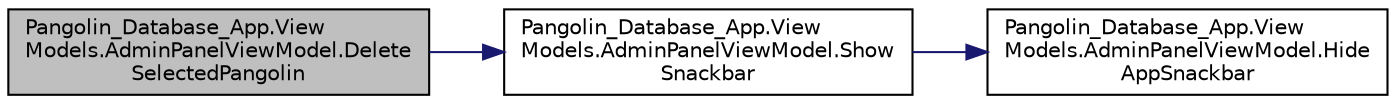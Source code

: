digraph "Pangolin_Database_App.ViewModels.AdminPanelViewModel.DeleteSelectedPangolin"
{
 // LATEX_PDF_SIZE
  edge [fontname="Helvetica",fontsize="10",labelfontname="Helvetica",labelfontsize="10"];
  node [fontname="Helvetica",fontsize="10",shape=record];
  rankdir="LR";
  Node1 [label="Pangolin_Database_App.View\lModels.AdminPanelViewModel.Delete\lSelectedPangolin",height=0.2,width=0.4,color="black", fillcolor="grey75", style="filled", fontcolor="black",tooltip=" "];
  Node1 -> Node2 [color="midnightblue",fontsize="10",style="solid"];
  Node2 [label="Pangolin_Database_App.View\lModels.AdminPanelViewModel.Show\lSnackbar",height=0.2,width=0.4,color="black", fillcolor="white", style="filled",URL="$class_pangolin___database___app_1_1_view_models_1_1_admin_panel_view_model.html#a1b901e38bf3be3b0ae1f646211cb1239",tooltip="Shows snackbar with a message"];
  Node2 -> Node3 [color="midnightblue",fontsize="10",style="solid"];
  Node3 [label="Pangolin_Database_App.View\lModels.AdminPanelViewModel.Hide\lAppSnackbar",height=0.2,width=0.4,color="black", fillcolor="white", style="filled",URL="$class_pangolin___database___app_1_1_view_models_1_1_admin_panel_view_model.html#a334cebe4998bfe16e2cac46c77458c63",tooltip="Hides snackbar"];
}
